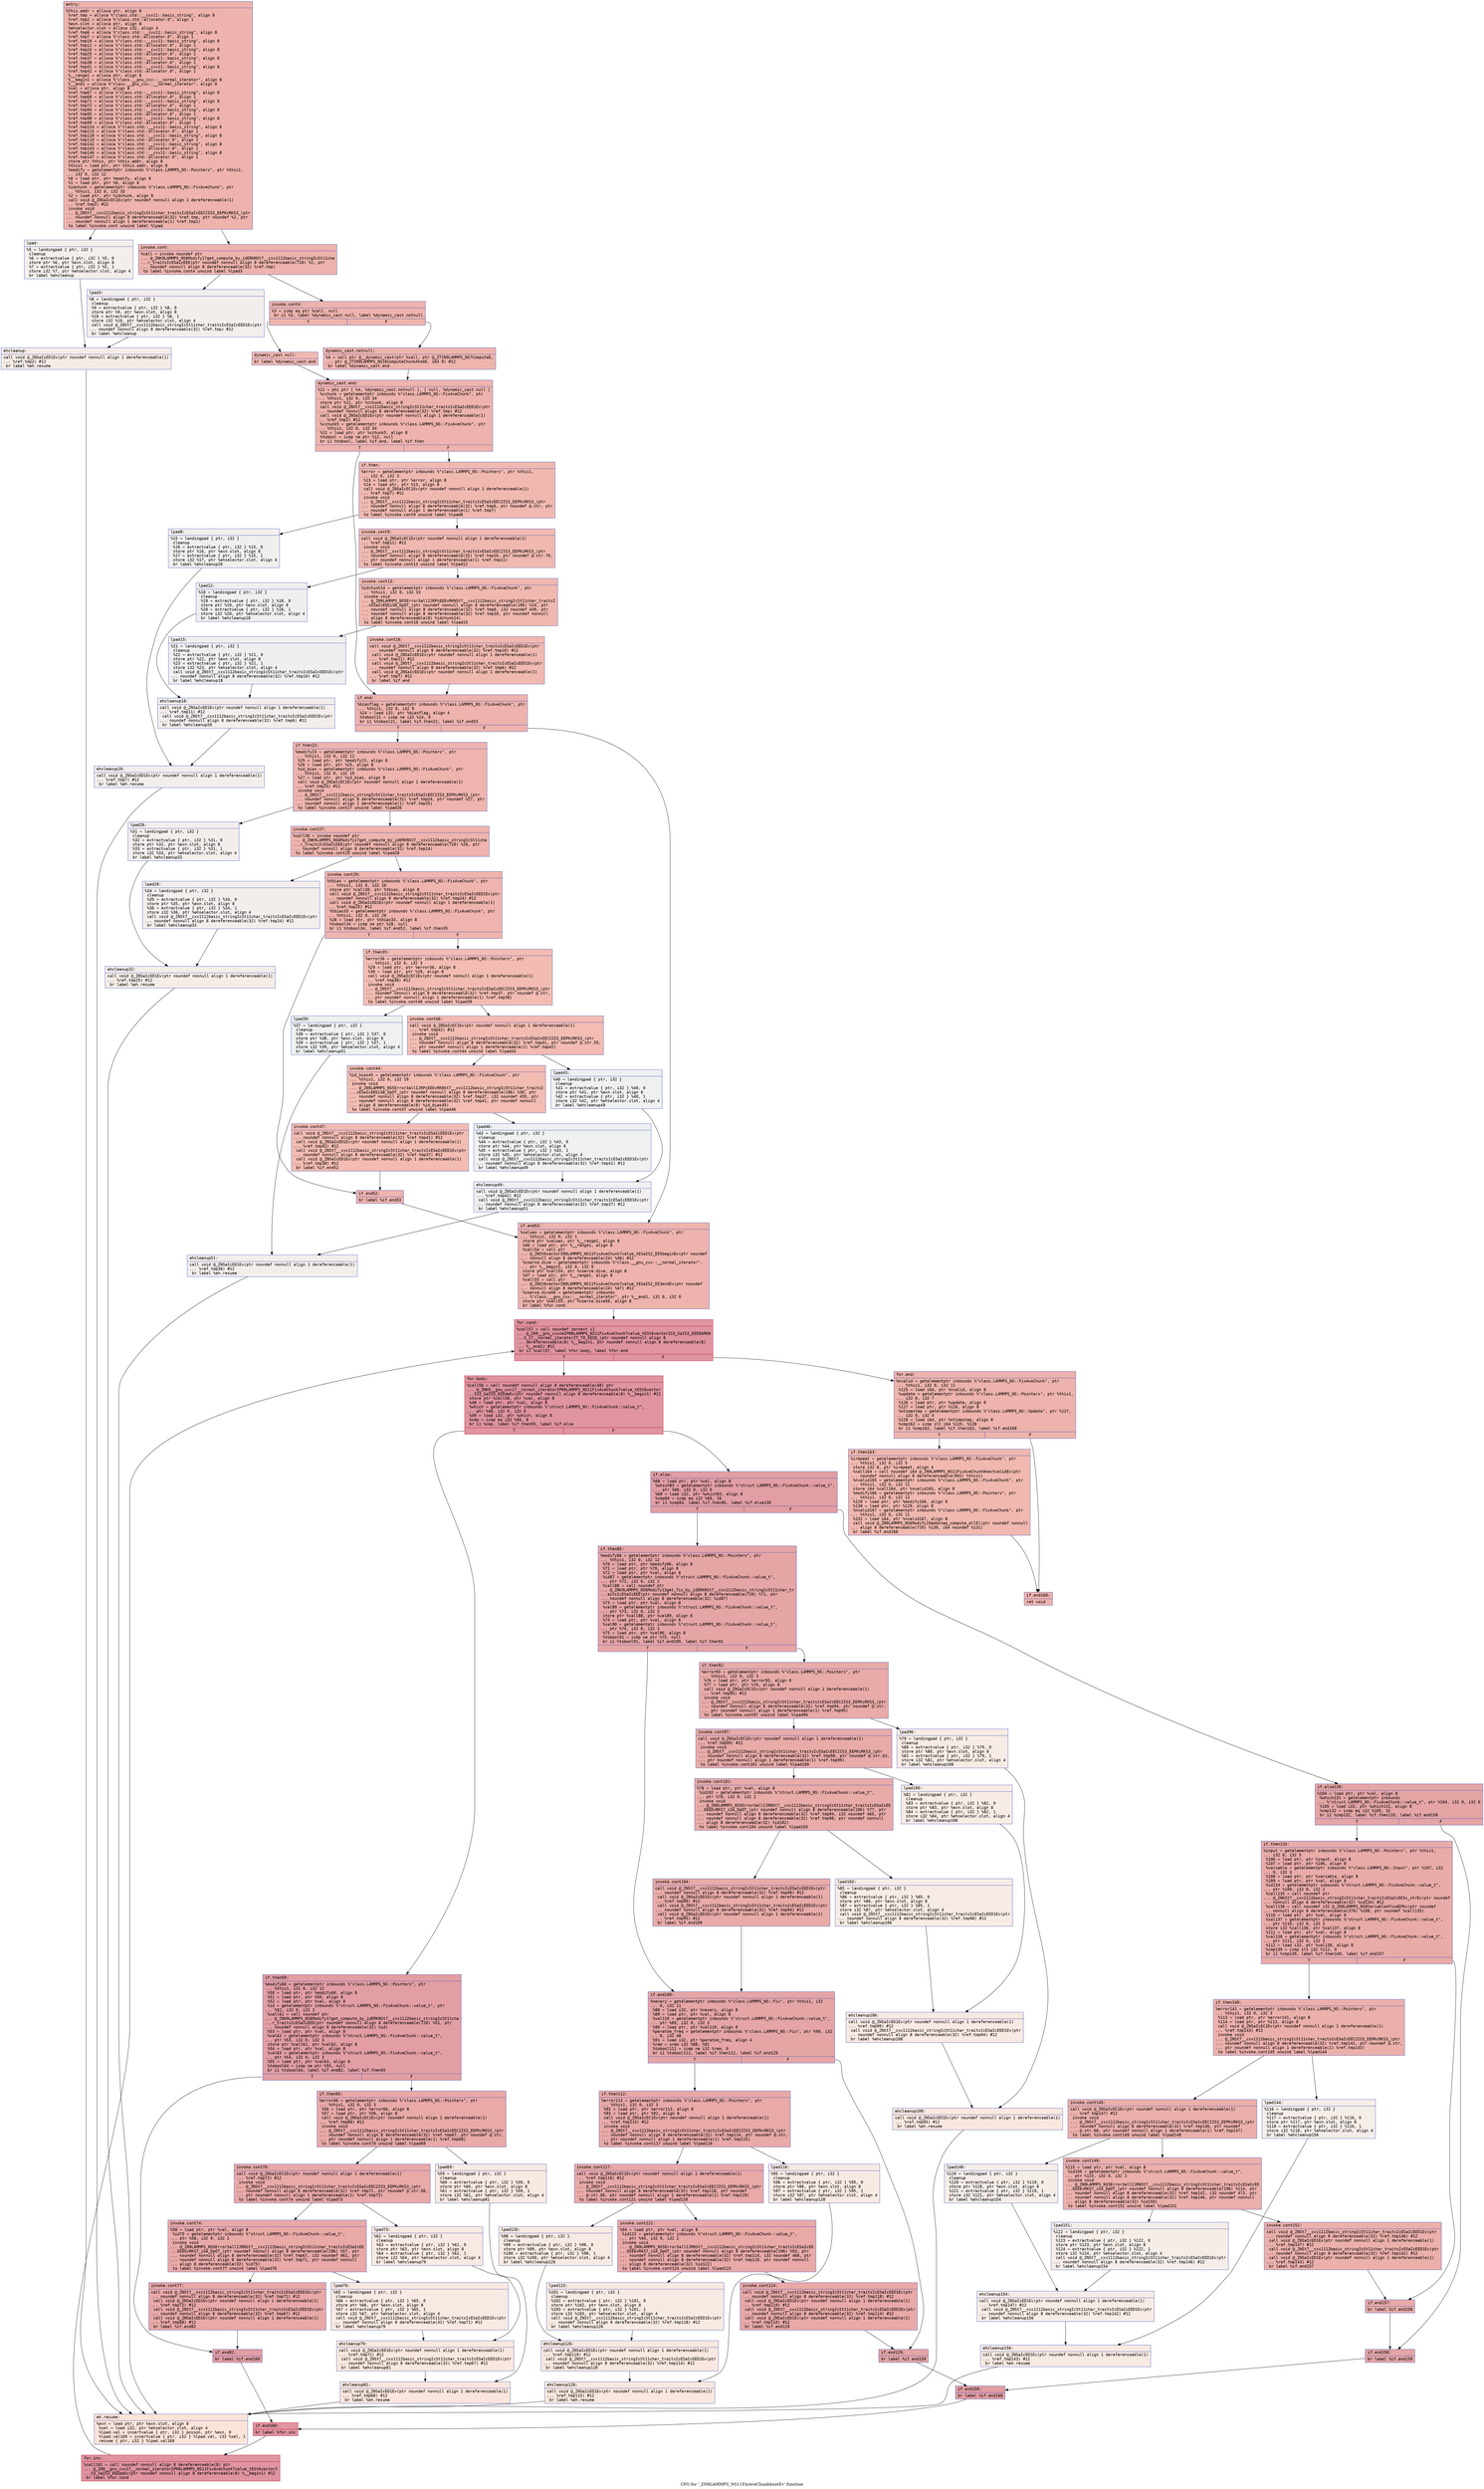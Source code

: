 digraph "CFG for '_ZN9LAMMPS_NS11FixAveChunk4initEv' function" {
	label="CFG for '_ZN9LAMMPS_NS11FixAveChunk4initEv' function";

	Node0x56128935f650 [shape=record,color="#3d50c3ff", style=filled, fillcolor="#d6524470" fontname="Courier",label="{entry:\l|  %this.addr = alloca ptr, align 8\l  %ref.tmp = alloca %\"class.std::__cxx11::basic_string\", align 8\l  %ref.tmp2 = alloca %\"class.std::allocator.0\", align 1\l  %exn.slot = alloca ptr, align 8\l  %ehselector.slot = alloca i32, align 4\l  %ref.tmp6 = alloca %\"class.std::__cxx11::basic_string\", align 8\l  %ref.tmp7 = alloca %\"class.std::allocator.0\", align 1\l  %ref.tmp10 = alloca %\"class.std::__cxx11::basic_string\", align 8\l  %ref.tmp11 = alloca %\"class.std::allocator.0\", align 1\l  %ref.tmp24 = alloca %\"class.std::__cxx11::basic_string\", align 8\l  %ref.tmp25 = alloca %\"class.std::allocator.0\", align 1\l  %ref.tmp37 = alloca %\"class.std::__cxx11::basic_string\", align 8\l  %ref.tmp38 = alloca %\"class.std::allocator.0\", align 1\l  %ref.tmp41 = alloca %\"class.std::__cxx11::basic_string\", align 8\l  %ref.tmp42 = alloca %\"class.std::allocator.0\", align 1\l  %__range1 = alloca ptr, align 8\l  %__begin1 = alloca %\"class.__gnu_cxx::__normal_iterator\", align 8\l  %__end1 = alloca %\"class.__gnu_cxx::__normal_iterator\", align 8\l  %val = alloca ptr, align 8\l  %ref.tmp67 = alloca %\"class.std::__cxx11::basic_string\", align 8\l  %ref.tmp68 = alloca %\"class.std::allocator.0\", align 1\l  %ref.tmp71 = alloca %\"class.std::__cxx11::basic_string\", align 8\l  %ref.tmp72 = alloca %\"class.std::allocator.0\", align 1\l  %ref.tmp94 = alloca %\"class.std::__cxx11::basic_string\", align 8\l  %ref.tmp95 = alloca %\"class.std::allocator.0\", align 1\l  %ref.tmp98 = alloca %\"class.std::__cxx11::basic_string\", align 8\l  %ref.tmp99 = alloca %\"class.std::allocator.0\", align 1\l  %ref.tmp114 = alloca %\"class.std::__cxx11::basic_string\", align 8\l  %ref.tmp115 = alloca %\"class.std::allocator.0\", align 1\l  %ref.tmp118 = alloca %\"class.std::__cxx11::basic_string\", align 8\l  %ref.tmp119 = alloca %\"class.std::allocator.0\", align 1\l  %ref.tmp142 = alloca %\"class.std::__cxx11::basic_string\", align 8\l  %ref.tmp143 = alloca %\"class.std::allocator.0\", align 1\l  %ref.tmp146 = alloca %\"class.std::__cxx11::basic_string\", align 8\l  %ref.tmp147 = alloca %\"class.std::allocator.0\", align 1\l  store ptr %this, ptr %this.addr, align 8\l  %this1 = load ptr, ptr %this.addr, align 8\l  %modify = getelementptr inbounds %\"class.LAMMPS_NS::Pointers\", ptr %this1,\l... i32 0, i32 12\l  %0 = load ptr, ptr %modify, align 8\l  %1 = load ptr, ptr %0, align 8\l  %idchunk = getelementptr inbounds %\"class.LAMMPS_NS::FixAveChunk\", ptr\l... %this1, i32 0, i32 33\l  %2 = load ptr, ptr %idchunk, align 8\l  call void @_ZNSaIcEC1Ev(ptr noundef nonnull align 1 dereferenceable(1)\l... %ref.tmp2) #12\l  invoke void\l... @_ZNSt7__cxx1112basic_stringIcSt11char_traitsIcESaIcEEC2IS3_EEPKcRKS3_(ptr\l... noundef nonnull align 8 dereferenceable(32) %ref.tmp, ptr noundef %2, ptr\l... noundef nonnull align 1 dereferenceable(1) %ref.tmp2)\l          to label %invoke.cont unwind label %lpad\l}"];
	Node0x56128935f650 -> Node0x5612894839d0[tooltip="entry -> invoke.cont\nProbability 100.00%" ];
	Node0x56128935f650 -> Node0x561289483a50[tooltip="entry -> lpad\nProbability 0.00%" ];
	Node0x5612894839d0 [shape=record,color="#3d50c3ff", style=filled, fillcolor="#d6524470" fontname="Courier",label="{invoke.cont:\l|  %call = invoke noundef ptr\l... @_ZNK9LAMMPS_NS6Modify17get_compute_by_idERKNSt7__cxx1112basic_stringIcSt11cha\l...r_traitsIcESaIcEEE(ptr noundef nonnull align 8 dereferenceable(720) %1, ptr\l... noundef nonnull align 8 dereferenceable(32) %ref.tmp)\l          to label %invoke.cont4 unwind label %lpad3\l}"];
	Node0x5612894839d0 -> Node0x561289483980[tooltip="invoke.cont -> invoke.cont4\nProbability 100.00%" ];
	Node0x5612894839d0 -> Node0x561289483cf0[tooltip="invoke.cont -> lpad3\nProbability 0.00%" ];
	Node0x561289483980 [shape=record,color="#3d50c3ff", style=filled, fillcolor="#d6524470" fontname="Courier",label="{invoke.cont4:\l|  %3 = icmp eq ptr %call, null\l  br i1 %3, label %dynamic_cast.null, label %dynamic_cast.notnull\l|{<s0>T|<s1>F}}"];
	Node0x561289483980:s0 -> Node0x561289483fe0[tooltip="invoke.cont4 -> dynamic_cast.null\nProbability 37.50%" ];
	Node0x561289483980:s1 -> Node0x561289484060[tooltip="invoke.cont4 -> dynamic_cast.notnull\nProbability 62.50%" ];
	Node0x561289484060 [shape=record,color="#3d50c3ff", style=filled, fillcolor="#d8564670" fontname="Courier",label="{dynamic_cast.notnull:\l|  %4 = call ptr @__dynamic_cast(ptr %call, ptr @_ZTIN9LAMMPS_NS7ComputeE,\l... ptr @_ZTIN9LAMMPS_NS16ComputeChunkAtomE, i64 0) #12\l  br label %dynamic_cast.end\l}"];
	Node0x561289484060 -> Node0x5612894843a0[tooltip="dynamic_cast.notnull -> dynamic_cast.end\nProbability 100.00%" ];
	Node0x561289483a50 [shape=record,color="#3d50c3ff", style=filled, fillcolor="#e5d8d170" fontname="Courier",label="{lpad:\l|  %5 = landingpad \{ ptr, i32 \}\l          cleanup\l  %6 = extractvalue \{ ptr, i32 \} %5, 0\l  store ptr %6, ptr %exn.slot, align 8\l  %7 = extractvalue \{ ptr, i32 \} %5, 1\l  store i32 %7, ptr %ehselector.slot, align 4\l  br label %ehcleanup\l}"];
	Node0x561289483a50 -> Node0x561289484650[tooltip="lpad -> ehcleanup\nProbability 100.00%" ];
	Node0x561289483cf0 [shape=record,color="#3d50c3ff", style=filled, fillcolor="#e5d8d170" fontname="Courier",label="{lpad3:\l|  %8 = landingpad \{ ptr, i32 \}\l          cleanup\l  %9 = extractvalue \{ ptr, i32 \} %8, 0\l  store ptr %9, ptr %exn.slot, align 8\l  %10 = extractvalue \{ ptr, i32 \} %8, 1\l  store i32 %10, ptr %ehselector.slot, align 4\l  call void @_ZNSt7__cxx1112basic_stringIcSt11char_traitsIcESaIcEED1Ev(ptr\l... noundef nonnull align 8 dereferenceable(32) %ref.tmp) #12\l  br label %ehcleanup\l}"];
	Node0x561289483cf0 -> Node0x561289484650[tooltip="lpad3 -> ehcleanup\nProbability 100.00%" ];
	Node0x561289483fe0 [shape=record,color="#3d50c3ff", style=filled, fillcolor="#de614d70" fontname="Courier",label="{dynamic_cast.null:\l|  br label %dynamic_cast.end\l}"];
	Node0x561289483fe0 -> Node0x5612894843a0[tooltip="dynamic_cast.null -> dynamic_cast.end\nProbability 100.00%" ];
	Node0x5612894843a0 [shape=record,color="#3d50c3ff", style=filled, fillcolor="#d6524470" fontname="Courier",label="{dynamic_cast.end:\l|  %11 = phi ptr [ %4, %dynamic_cast.notnull ], [ null, %dynamic_cast.null ]\l  %cchunk = getelementptr inbounds %\"class.LAMMPS_NS::FixAveChunk\", ptr\l... %this1, i32 0, i32 34\l  store ptr %11, ptr %cchunk, align 8\l  call void @_ZNSt7__cxx1112basic_stringIcSt11char_traitsIcESaIcEED1Ev(ptr\l... noundef nonnull align 8 dereferenceable(32) %ref.tmp) #12\l  call void @_ZNSaIcED1Ev(ptr noundef nonnull align 1 dereferenceable(1)\l... %ref.tmp2) #12\l  %cchunk5 = getelementptr inbounds %\"class.LAMMPS_NS::FixAveChunk\", ptr\l... %this1, i32 0, i32 34\l  %12 = load ptr, ptr %cchunk5, align 8\l  %tobool = icmp ne ptr %12, null\l  br i1 %tobool, label %if.end, label %if.then\l|{<s0>T|<s1>F}}"];
	Node0x5612894843a0:s0 -> Node0x5612894853e0[tooltip="dynamic_cast.end -> if.end\nProbability 62.50%" ];
	Node0x5612894843a0:s1 -> Node0x561289485450[tooltip="dynamic_cast.end -> if.then\nProbability 37.50%" ];
	Node0x561289485450 [shape=record,color="#3d50c3ff", style=filled, fillcolor="#de614d70" fontname="Courier",label="{if.then:\l|  %error = getelementptr inbounds %\"class.LAMMPS_NS::Pointers\", ptr %this1,\l... i32 0, i32 3\l  %13 = load ptr, ptr %error, align 8\l  %14 = load ptr, ptr %13, align 8\l  call void @_ZNSaIcEC1Ev(ptr noundef nonnull align 1 dereferenceable(1)\l... %ref.tmp7) #12\l  invoke void\l... @_ZNSt7__cxx1112basic_stringIcSt11char_traitsIcESaIcEEC2IS3_EEPKcRKS3_(ptr\l... noundef nonnull align 8 dereferenceable(32) %ref.tmp6, ptr noundef @.str, ptr\l... noundef nonnull align 1 dereferenceable(1) %ref.tmp7)\l          to label %invoke.cont9 unwind label %lpad8\l}"];
	Node0x561289485450 -> Node0x5612894858d0[tooltip="if.then -> invoke.cont9\nProbability 100.00%" ];
	Node0x561289485450 -> Node0x561289485920[tooltip="if.then -> lpad8\nProbability 0.00%" ];
	Node0x5612894858d0 [shape=record,color="#3d50c3ff", style=filled, fillcolor="#de614d70" fontname="Courier",label="{invoke.cont9:\l|  call void @_ZNSaIcEC1Ev(ptr noundef nonnull align 1 dereferenceable(1)\l... %ref.tmp11) #12\l  invoke void\l... @_ZNSt7__cxx1112basic_stringIcSt11char_traitsIcESaIcEEC2IS3_EEPKcRKS3_(ptr\l... noundef nonnull align 8 dereferenceable(32) %ref.tmp10, ptr noundef @.str.70,\l... ptr noundef nonnull align 1 dereferenceable(1) %ref.tmp11)\l          to label %invoke.cont13 unwind label %lpad12\l}"];
	Node0x5612894858d0 -> Node0x561289485c70[tooltip="invoke.cont9 -> invoke.cont13\nProbability 100.00%" ];
	Node0x5612894858d0 -> Node0x561289485cc0[tooltip="invoke.cont9 -> lpad12\nProbability 0.00%" ];
	Node0x561289485c70 [shape=record,color="#3d50c3ff", style=filled, fillcolor="#de614d70" fontname="Courier",label="{invoke.cont13:\l|  %idchunk14 = getelementptr inbounds %\"class.LAMMPS_NS::FixAveChunk\", ptr\l... %this1, i32 0, i32 33\l  invoke void\l... @_ZN9LAMMPS_NS5Error3allIJRPcEEEvRKNSt7__cxx1112basic_stringIcSt11char_traitsI\l...cESaIcEEEiSB_DpOT_(ptr noundef nonnull align 8 dereferenceable(196) %14, ptr\l... noundef nonnull align 8 dereferenceable(32) %ref.tmp6, i32 noundef 449, ptr\l... noundef nonnull align 8 dereferenceable(32) %ref.tmp10, ptr noundef nonnull\l... align 8 dereferenceable(8) %idchunk14)\l          to label %invoke.cont16 unwind label %lpad15\l}"];
	Node0x561289485c70 -> Node0x561289485c20[tooltip="invoke.cont13 -> invoke.cont16\nProbability 100.00%" ];
	Node0x561289485c70 -> Node0x5612894860b0[tooltip="invoke.cont13 -> lpad15\nProbability 0.00%" ];
	Node0x561289485c20 [shape=record,color="#3d50c3ff", style=filled, fillcolor="#de614d70" fontname="Courier",label="{invoke.cont16:\l|  call void @_ZNSt7__cxx1112basic_stringIcSt11char_traitsIcESaIcEED1Ev(ptr\l... noundef nonnull align 8 dereferenceable(32) %ref.tmp10) #12\l  call void @_ZNSaIcED1Ev(ptr noundef nonnull align 1 dereferenceable(1)\l... %ref.tmp11) #12\l  call void @_ZNSt7__cxx1112basic_stringIcSt11char_traitsIcESaIcEED1Ev(ptr\l... noundef nonnull align 8 dereferenceable(32) %ref.tmp6) #12\l  call void @_ZNSaIcED1Ev(ptr noundef nonnull align 1 dereferenceable(1)\l... %ref.tmp7) #12\l  br label %if.end\l}"];
	Node0x561289485c20 -> Node0x5612894853e0[tooltip="invoke.cont16 -> if.end\nProbability 100.00%" ];
	Node0x561289484650 [shape=record,color="#3d50c3ff", style=filled, fillcolor="#ead5c970" fontname="Courier",label="{ehcleanup:\l|  call void @_ZNSaIcED1Ev(ptr noundef nonnull align 1 dereferenceable(1)\l... %ref.tmp2) #12\l  br label %eh.resume\l}"];
	Node0x561289484650 -> Node0x561289486900[tooltip="ehcleanup -> eh.resume\nProbability 100.00%" ];
	Node0x561289485920 [shape=record,color="#3d50c3ff", style=filled, fillcolor="#e0dbd870" fontname="Courier",label="{lpad8:\l|  %15 = landingpad \{ ptr, i32 \}\l          cleanup\l  %16 = extractvalue \{ ptr, i32 \} %15, 0\l  store ptr %16, ptr %exn.slot, align 8\l  %17 = extractvalue \{ ptr, i32 \} %15, 1\l  store i32 %17, ptr %ehselector.slot, align 4\l  br label %ehcleanup20\l}"];
	Node0x561289485920 -> Node0x561289486be0[tooltip="lpad8 -> ehcleanup20\nProbability 100.00%" ];
	Node0x561289485cc0 [shape=record,color="#3d50c3ff", style=filled, fillcolor="#e0dbd870" fontname="Courier",label="{lpad12:\l|  %18 = landingpad \{ ptr, i32 \}\l          cleanup\l  %19 = extractvalue \{ ptr, i32 \} %18, 0\l  store ptr %19, ptr %exn.slot, align 8\l  %20 = extractvalue \{ ptr, i32 \} %18, 1\l  store i32 %20, ptr %ehselector.slot, align 4\l  br label %ehcleanup18\l}"];
	Node0x561289485cc0 -> Node0x561289486f50[tooltip="lpad12 -> ehcleanup18\nProbability 100.00%" ];
	Node0x5612894860b0 [shape=record,color="#3d50c3ff", style=filled, fillcolor="#e0dbd870" fontname="Courier",label="{lpad15:\l|  %21 = landingpad \{ ptr, i32 \}\l          cleanup\l  %22 = extractvalue \{ ptr, i32 \} %21, 0\l  store ptr %22, ptr %exn.slot, align 8\l  %23 = extractvalue \{ ptr, i32 \} %21, 1\l  store i32 %23, ptr %ehselector.slot, align 4\l  call void @_ZNSt7__cxx1112basic_stringIcSt11char_traitsIcESaIcEED1Ev(ptr\l... noundef nonnull align 8 dereferenceable(32) %ref.tmp10) #12\l  br label %ehcleanup18\l}"];
	Node0x5612894860b0 -> Node0x561289486f50[tooltip="lpad15 -> ehcleanup18\nProbability 100.00%" ];
	Node0x561289486f50 [shape=record,color="#3d50c3ff", style=filled, fillcolor="#e3d9d370" fontname="Courier",label="{ehcleanup18:\l|  call void @_ZNSaIcED1Ev(ptr noundef nonnull align 1 dereferenceable(1)\l... %ref.tmp11) #12\l  call void @_ZNSt7__cxx1112basic_stringIcSt11char_traitsIcESaIcEED1Ev(ptr\l... noundef nonnull align 8 dereferenceable(32) %ref.tmp6) #12\l  br label %ehcleanup20\l}"];
	Node0x561289486f50 -> Node0x561289486be0[tooltip="ehcleanup18 -> ehcleanup20\nProbability 100.00%" ];
	Node0x561289486be0 [shape=record,color="#3d50c3ff", style=filled, fillcolor="#e5d8d170" fontname="Courier",label="{ehcleanup20:\l|  call void @_ZNSaIcED1Ev(ptr noundef nonnull align 1 dereferenceable(1)\l... %ref.tmp7) #12\l  br label %eh.resume\l}"];
	Node0x561289486be0 -> Node0x561289486900[tooltip="ehcleanup20 -> eh.resume\nProbability 100.00%" ];
	Node0x5612894853e0 [shape=record,color="#3d50c3ff", style=filled, fillcolor="#d6524470" fontname="Courier",label="{if.end:\l|  %biasflag = getelementptr inbounds %\"class.LAMMPS_NS::FixAveChunk\", ptr\l... %this1, i32 0, i32 9\l  %24 = load i32, ptr %biasflag, align 4\l  %tobool21 = icmp ne i32 %24, 0\l  br i1 %tobool21, label %if.then22, label %if.end53\l|{<s0>T|<s1>F}}"];
	Node0x5612894853e0:s0 -> Node0x561289487ad0[tooltip="if.end -> if.then22\nProbability 62.50%" ];
	Node0x5612894853e0:s1 -> Node0x561289487b50[tooltip="if.end -> if.end53\nProbability 37.50%" ];
	Node0x561289487ad0 [shape=record,color="#3d50c3ff", style=filled, fillcolor="#d8564670" fontname="Courier",label="{if.then22:\l|  %modify23 = getelementptr inbounds %\"class.LAMMPS_NS::Pointers\", ptr\l... %this1, i32 0, i32 12\l  %25 = load ptr, ptr %modify23, align 8\l  %26 = load ptr, ptr %25, align 8\l  %id_bias = getelementptr inbounds %\"class.LAMMPS_NS::FixAveChunk\", ptr\l... %this1, i32 0, i32 19\l  %27 = load ptr, ptr %id_bias, align 8\l  call void @_ZNSaIcEC1Ev(ptr noundef nonnull align 1 dereferenceable(1)\l... %ref.tmp25) #12\l  invoke void\l... @_ZNSt7__cxx1112basic_stringIcSt11char_traitsIcESaIcEEC2IS3_EEPKcRKS3_(ptr\l... noundef nonnull align 8 dereferenceable(32) %ref.tmp24, ptr noundef %27, ptr\l... noundef nonnull align 1 dereferenceable(1) %ref.tmp25)\l          to label %invoke.cont27 unwind label %lpad26\l}"];
	Node0x561289487ad0 -> Node0x561289488130[tooltip="if.then22 -> invoke.cont27\nProbability 100.00%" ];
	Node0x561289487ad0 -> Node0x5612894881b0[tooltip="if.then22 -> lpad26\nProbability 0.00%" ];
	Node0x561289488130 [shape=record,color="#3d50c3ff", style=filled, fillcolor="#d8564670" fontname="Courier",label="{invoke.cont27:\l|  %call30 = invoke noundef ptr\l... @_ZNK9LAMMPS_NS6Modify17get_compute_by_idERKNSt7__cxx1112basic_stringIcSt11cha\l...r_traitsIcESaIcEEE(ptr noundef nonnull align 8 dereferenceable(720) %26, ptr\l... noundef nonnull align 8 dereferenceable(32) %ref.tmp24)\l          to label %invoke.cont29 unwind label %lpad28\l}"];
	Node0x561289488130 -> Node0x5612894880e0[tooltip="invoke.cont27 -> invoke.cont29\nProbability 100.00%" ];
	Node0x561289488130 -> Node0x561289488450[tooltip="invoke.cont27 -> lpad28\nProbability 0.00%" ];
	Node0x5612894880e0 [shape=record,color="#3d50c3ff", style=filled, fillcolor="#d8564670" fontname="Courier",label="{invoke.cont29:\l|  %tbias = getelementptr inbounds %\"class.LAMMPS_NS::FixAveChunk\", ptr\l... %this1, i32 0, i32 20\l  store ptr %call30, ptr %tbias, align 8\l  call void @_ZNSt7__cxx1112basic_stringIcSt11char_traitsIcESaIcEED1Ev(ptr\l... noundef nonnull align 8 dereferenceable(32) %ref.tmp24) #12\l  call void @_ZNSaIcED1Ev(ptr noundef nonnull align 1 dereferenceable(1)\l... %ref.tmp25) #12\l  %tbias33 = getelementptr inbounds %\"class.LAMMPS_NS::FixAveChunk\", ptr\l... %this1, i32 0, i32 20\l  %28 = load ptr, ptr %tbias33, align 8\l  %tobool34 = icmp ne ptr %28, null\l  br i1 %tobool34, label %if.end52, label %if.then35\l|{<s0>T|<s1>F}}"];
	Node0x5612894880e0:s0 -> Node0x561289488c80[tooltip="invoke.cont29 -> if.end52\nProbability 62.50%" ];
	Node0x5612894880e0:s1 -> Node0x561289488d00[tooltip="invoke.cont29 -> if.then35\nProbability 37.50%" ];
	Node0x561289488d00 [shape=record,color="#3d50c3ff", style=filled, fillcolor="#e1675170" fontname="Courier",label="{if.then35:\l|  %error36 = getelementptr inbounds %\"class.LAMMPS_NS::Pointers\", ptr\l... %this1, i32 0, i32 3\l  %29 = load ptr, ptr %error36, align 8\l  %30 = load ptr, ptr %29, align 8\l  call void @_ZNSaIcEC1Ev(ptr noundef nonnull align 1 dereferenceable(1)\l... %ref.tmp38) #12\l  invoke void\l... @_ZNSt7__cxx1112basic_stringIcSt11char_traitsIcESaIcEEC2IS3_EEPKcRKS3_(ptr\l... noundef nonnull align 8 dereferenceable(32) %ref.tmp37, ptr noundef @.str,\l... ptr noundef nonnull align 1 dereferenceable(1) %ref.tmp38)\l          to label %invoke.cont40 unwind label %lpad39\l}"];
	Node0x561289488d00 -> Node0x5612894891f0[tooltip="if.then35 -> invoke.cont40\nProbability 100.00%" ];
	Node0x561289488d00 -> Node0x561289489270[tooltip="if.then35 -> lpad39\nProbability 0.00%" ];
	Node0x5612894891f0 [shape=record,color="#3d50c3ff", style=filled, fillcolor="#e1675170" fontname="Courier",label="{invoke.cont40:\l|  call void @_ZNSaIcEC1Ev(ptr noundef nonnull align 1 dereferenceable(1)\l... %ref.tmp42) #12\l  invoke void\l... @_ZNSt7__cxx1112basic_stringIcSt11char_traitsIcESaIcEEC2IS3_EEPKcRKS3_(ptr\l... noundef nonnull align 8 dereferenceable(32) %ref.tmp41, ptr noundef @.str.55,\l... ptr noundef nonnull align 1 dereferenceable(1) %ref.tmp42)\l          to label %invoke.cont44 unwind label %lpad43\l}"];
	Node0x5612894891f0 -> Node0x5612894895f0[tooltip="invoke.cont40 -> invoke.cont44\nProbability 100.00%" ];
	Node0x5612894891f0 -> Node0x561289489640[tooltip="invoke.cont40 -> lpad43\nProbability 0.00%" ];
	Node0x5612894895f0 [shape=record,color="#3d50c3ff", style=filled, fillcolor="#e1675170" fontname="Courier",label="{invoke.cont44:\l|  %id_bias45 = getelementptr inbounds %\"class.LAMMPS_NS::FixAveChunk\", ptr\l... %this1, i32 0, i32 19\l  invoke void\l... @_ZN9LAMMPS_NS5Error3allIJRPcEEEvRKNSt7__cxx1112basic_stringIcSt11char_traitsI\l...cESaIcEEEiSB_DpOT_(ptr noundef nonnull align 8 dereferenceable(196) %30, ptr\l... noundef nonnull align 8 dereferenceable(32) %ref.tmp37, i32 noundef 455, ptr\l... noundef nonnull align 8 dereferenceable(32) %ref.tmp41, ptr noundef nonnull\l... align 8 dereferenceable(8) %id_bias45)\l          to label %invoke.cont47 unwind label %lpad46\l}"];
	Node0x5612894895f0 -> Node0x5612894895a0[tooltip="invoke.cont44 -> invoke.cont47\nProbability 100.00%" ];
	Node0x5612894895f0 -> Node0x5612894899f0[tooltip="invoke.cont44 -> lpad46\nProbability 0.00%" ];
	Node0x5612894895a0 [shape=record,color="#3d50c3ff", style=filled, fillcolor="#e1675170" fontname="Courier",label="{invoke.cont47:\l|  call void @_ZNSt7__cxx1112basic_stringIcSt11char_traitsIcESaIcEED1Ev(ptr\l... noundef nonnull align 8 dereferenceable(32) %ref.tmp41) #12\l  call void @_ZNSaIcED1Ev(ptr noundef nonnull align 1 dereferenceable(1)\l... %ref.tmp42) #12\l  call void @_ZNSt7__cxx1112basic_stringIcSt11char_traitsIcESaIcEED1Ev(ptr\l... noundef nonnull align 8 dereferenceable(32) %ref.tmp37) #12\l  call void @_ZNSaIcED1Ev(ptr noundef nonnull align 1 dereferenceable(1)\l... %ref.tmp38) #12\l  br label %if.end52\l}"];
	Node0x5612894895a0 -> Node0x561289488c80[tooltip="invoke.cont47 -> if.end52\nProbability 100.00%" ];
	Node0x5612894881b0 [shape=record,color="#3d50c3ff", style=filled, fillcolor="#e3d9d370" fontname="Courier",label="{lpad26:\l|  %31 = landingpad \{ ptr, i32 \}\l          cleanup\l  %32 = extractvalue \{ ptr, i32 \} %31, 0\l  store ptr %32, ptr %exn.slot, align 8\l  %33 = extractvalue \{ ptr, i32 \} %31, 1\l  store i32 %33, ptr %ehselector.slot, align 4\l  br label %ehcleanup32\l}"];
	Node0x5612894881b0 -> Node0x56128948a320[tooltip="lpad26 -> ehcleanup32\nProbability 100.00%" ];
	Node0x561289488450 [shape=record,color="#3d50c3ff", style=filled, fillcolor="#e3d9d370" fontname="Courier",label="{lpad28:\l|  %34 = landingpad \{ ptr, i32 \}\l          cleanup\l  %35 = extractvalue \{ ptr, i32 \} %34, 0\l  store ptr %35, ptr %exn.slot, align 8\l  %36 = extractvalue \{ ptr, i32 \} %34, 1\l  store i32 %36, ptr %ehselector.slot, align 4\l  call void @_ZNSt7__cxx1112basic_stringIcSt11char_traitsIcESaIcEED1Ev(ptr\l... noundef nonnull align 8 dereferenceable(32) %ref.tmp24) #12\l  br label %ehcleanup32\l}"];
	Node0x561289488450 -> Node0x56128948a320[tooltip="lpad28 -> ehcleanup32\nProbability 100.00%" ];
	Node0x56128948a320 [shape=record,color="#3d50c3ff", style=filled, fillcolor="#e8d6cc70" fontname="Courier",label="{ehcleanup32:\l|  call void @_ZNSaIcED1Ev(ptr noundef nonnull align 1 dereferenceable(1)\l... %ref.tmp25) #12\l  br label %eh.resume\l}"];
	Node0x56128948a320 -> Node0x561289486900[tooltip="ehcleanup32 -> eh.resume\nProbability 100.00%" ];
	Node0x561289489270 [shape=record,color="#3d50c3ff", style=filled, fillcolor="#dbdcde70" fontname="Courier",label="{lpad39:\l|  %37 = landingpad \{ ptr, i32 \}\l          cleanup\l  %38 = extractvalue \{ ptr, i32 \} %37, 0\l  store ptr %38, ptr %exn.slot, align 8\l  %39 = extractvalue \{ ptr, i32 \} %37, 1\l  store i32 %39, ptr %ehselector.slot, align 4\l  br label %ehcleanup51\l}"];
	Node0x561289489270 -> Node0x56128948aba0[tooltip="lpad39 -> ehcleanup51\nProbability 100.00%" ];
	Node0x561289489640 [shape=record,color="#3d50c3ff", style=filled, fillcolor="#dbdcde70" fontname="Courier",label="{lpad43:\l|  %40 = landingpad \{ ptr, i32 \}\l          cleanup\l  %41 = extractvalue \{ ptr, i32 \} %40, 0\l  store ptr %41, ptr %exn.slot, align 8\l  %42 = extractvalue \{ ptr, i32 \} %40, 1\l  store i32 %42, ptr %ehselector.slot, align 4\l  br label %ehcleanup49\l}"];
	Node0x561289489640 -> Node0x56128948af10[tooltip="lpad43 -> ehcleanup49\nProbability 100.00%" ];
	Node0x5612894899f0 [shape=record,color="#3d50c3ff", style=filled, fillcolor="#dbdcde70" fontname="Courier",label="{lpad46:\l|  %43 = landingpad \{ ptr, i32 \}\l          cleanup\l  %44 = extractvalue \{ ptr, i32 \} %43, 0\l  store ptr %44, ptr %exn.slot, align 8\l  %45 = extractvalue \{ ptr, i32 \} %43, 1\l  store i32 %45, ptr %ehselector.slot, align 4\l  call void @_ZNSt7__cxx1112basic_stringIcSt11char_traitsIcESaIcEED1Ev(ptr\l... noundef nonnull align 8 dereferenceable(32) %ref.tmp41) #12\l  br label %ehcleanup49\l}"];
	Node0x5612894899f0 -> Node0x56128948af10[tooltip="lpad46 -> ehcleanup49\nProbability 100.00%" ];
	Node0x56128948af10 [shape=record,color="#3d50c3ff", style=filled, fillcolor="#e0dbd870" fontname="Courier",label="{ehcleanup49:\l|  call void @_ZNSaIcED1Ev(ptr noundef nonnull align 1 dereferenceable(1)\l... %ref.tmp42) #12\l  call void @_ZNSt7__cxx1112basic_stringIcSt11char_traitsIcESaIcEED1Ev(ptr\l... noundef nonnull align 8 dereferenceable(32) %ref.tmp37) #12\l  br label %ehcleanup51\l}"];
	Node0x56128948af10 -> Node0x56128948aba0[tooltip="ehcleanup49 -> ehcleanup51\nProbability 100.00%" ];
	Node0x56128948aba0 [shape=record,color="#3d50c3ff", style=filled, fillcolor="#e3d9d370" fontname="Courier",label="{ehcleanup51:\l|  call void @_ZNSaIcED1Ev(ptr noundef nonnull align 1 dereferenceable(1)\l... %ref.tmp38) #12\l  br label %eh.resume\l}"];
	Node0x56128948aba0 -> Node0x561289486900[tooltip="ehcleanup51 -> eh.resume\nProbability 100.00%" ];
	Node0x561289488c80 [shape=record,color="#3d50c3ff", style=filled, fillcolor="#d8564670" fontname="Courier",label="{if.end52:\l|  br label %if.end53\l}"];
	Node0x561289488c80 -> Node0x561289487b50[tooltip="if.end52 -> if.end53\nProbability 100.00%" ];
	Node0x561289487b50 [shape=record,color="#3d50c3ff", style=filled, fillcolor="#d6524470" fontname="Courier",label="{if.end53:\l|  %values = getelementptr inbounds %\"class.LAMMPS_NS::FixAveChunk\", ptr\l... %this1, i32 0, i32 1\l  store ptr %values, ptr %__range1, align 8\l  %46 = load ptr, ptr %__range1, align 8\l  %call54 = call ptr\l... @_ZNSt6vectorIN9LAMMPS_NS11FixAveChunk7value_tESaIS2_EE5beginEv(ptr noundef\l... nonnull align 8 dereferenceable(24) %46) #12\l  %coerce.dive = getelementptr inbounds %\"class.__gnu_cxx::__normal_iterator\",\l... ptr %__begin1, i32 0, i32 0\l  store ptr %call54, ptr %coerce.dive, align 8\l  %47 = load ptr, ptr %__range1, align 8\l  %call55 = call ptr\l... @_ZNSt6vectorIN9LAMMPS_NS11FixAveChunk7value_tESaIS2_EE3endEv(ptr noundef\l... nonnull align 8 dereferenceable(24) %47) #12\l  %coerce.dive56 = getelementptr inbounds\l... %\"class.__gnu_cxx::__normal_iterator\", ptr %__end1, i32 0, i32 0\l  store ptr %call55, ptr %coerce.dive56, align 8\l  br label %for.cond\l}"];
	Node0x561289487b50 -> Node0x56128948bae0[tooltip="if.end53 -> for.cond\nProbability 100.00%" ];
	Node0x56128948bae0 [shape=record,color="#b70d28ff", style=filled, fillcolor="#b70d2870" fontname="Courier",label="{for.cond:\l|  %call57 = call noundef zeroext i1\l... @_ZN9__gnu_cxxneIPN9LAMMPS_NS11FixAveChunk7value_tESt6vectorIS3_SaIS3_EEEEbRKN\l...S_17__normal_iteratorIT_T0_EESD_(ptr noundef nonnull align 8\l... dereferenceable(8) %__begin1, ptr noundef nonnull align 8 dereferenceable(8)\l... %__end1) #12\l  br i1 %call57, label %for.body, label %for.end\l|{<s0>T|<s1>F}}"];
	Node0x56128948bae0:s0 -> Node0x561289484a50[tooltip="for.cond -> for.body\nProbability 96.88%" ];
	Node0x56128948bae0:s1 -> Node0x561289484ad0[tooltip="for.cond -> for.end\nProbability 3.12%" ];
	Node0x561289484a50 [shape=record,color="#b70d28ff", style=filled, fillcolor="#b70d2870" fontname="Courier",label="{for.body:\l|  %call58 = call noundef nonnull align 8 dereferenceable(48) ptr\l... @_ZNK9__gnu_cxx17__normal_iteratorIPN9LAMMPS_NS11FixAveChunk7value_tESt6vector\l...IS3_SaIS3_EEEdeEv(ptr noundef nonnull align 8 dereferenceable(8) %__begin1) #12\l  store ptr %call58, ptr %val, align 8\l  %48 = load ptr, ptr %val, align 8\l  %which = getelementptr inbounds %\"struct.LAMMPS_NS::FixAveChunk::value_t\",\l... ptr %48, i32 0, i32 0\l  %49 = load i32, ptr %which, align 8\l  %cmp = icmp eq i32 %49, 8\l  br i1 %cmp, label %if.then59, label %if.else\l|{<s0>T|<s1>F}}"];
	Node0x561289484a50:s0 -> Node0x56128948d7e0[tooltip="for.body -> if.then59\nProbability 50.00%" ];
	Node0x561289484a50:s1 -> Node0x56128948d860[tooltip="for.body -> if.else\nProbability 50.00%" ];
	Node0x56128948d7e0 [shape=record,color="#3d50c3ff", style=filled, fillcolor="#be242e70" fontname="Courier",label="{if.then59:\l|  %modify60 = getelementptr inbounds %\"class.LAMMPS_NS::Pointers\", ptr\l... %this1, i32 0, i32 12\l  %50 = load ptr, ptr %modify60, align 8\l  %51 = load ptr, ptr %50, align 8\l  %52 = load ptr, ptr %val, align 8\l  %id = getelementptr inbounds %\"struct.LAMMPS_NS::FixAveChunk::value_t\", ptr\l... %52, i32 0, i32 2\l  %call61 = call noundef ptr\l... @_ZNK9LAMMPS_NS6Modify17get_compute_by_idERKNSt7__cxx1112basic_stringIcSt11cha\l...r_traitsIcESaIcEEE(ptr noundef nonnull align 8 dereferenceable(720) %51, ptr\l... noundef nonnull align 8 dereferenceable(32) %id)\l  %53 = load ptr, ptr %val, align 8\l  %val62 = getelementptr inbounds %\"struct.LAMMPS_NS::FixAveChunk::value_t\",\l... ptr %53, i32 0, i32 3\l  store ptr %call61, ptr %val62, align 8\l  %54 = load ptr, ptr %val, align 8\l  %val63 = getelementptr inbounds %\"struct.LAMMPS_NS::FixAveChunk::value_t\",\l... ptr %54, i32 0, i32 3\l  %55 = load ptr, ptr %val63, align 8\l  %tobool64 = icmp ne ptr %55, null\l  br i1 %tobool64, label %if.end82, label %if.then65\l|{<s0>T|<s1>F}}"];
	Node0x56128948d7e0:s0 -> Node0x56128948e2a0[tooltip="if.then59 -> if.end82\nProbability 62.50%" ];
	Node0x56128948d7e0:s1 -> Node0x56128948e320[tooltip="if.then59 -> if.then65\nProbability 37.50%" ];
	Node0x56128948e320 [shape=record,color="#3d50c3ff", style=filled, fillcolor="#ca3b3770" fontname="Courier",label="{if.then65:\l|  %error66 = getelementptr inbounds %\"class.LAMMPS_NS::Pointers\", ptr\l... %this1, i32 0, i32 3\l  %56 = load ptr, ptr %error66, align 8\l  %57 = load ptr, ptr %56, align 8\l  call void @_ZNSaIcEC1Ev(ptr noundef nonnull align 1 dereferenceable(1)\l... %ref.tmp68) #12\l  invoke void\l... @_ZNSt7__cxx1112basic_stringIcSt11char_traitsIcESaIcEEC2IS3_EEPKcRKS3_(ptr\l... noundef nonnull align 8 dereferenceable(32) %ref.tmp67, ptr noundef @.str,\l... ptr noundef nonnull align 1 dereferenceable(1) %ref.tmp68)\l          to label %invoke.cont70 unwind label %lpad69\l}"];
	Node0x56128948e320 -> Node0x56128948e7b0[tooltip="if.then65 -> invoke.cont70\nProbability 100.00%" ];
	Node0x56128948e320 -> Node0x56128948e830[tooltip="if.then65 -> lpad69\nProbability 0.00%" ];
	Node0x56128948e7b0 [shape=record,color="#3d50c3ff", style=filled, fillcolor="#ca3b3770" fontname="Courier",label="{invoke.cont70:\l|  call void @_ZNSaIcEC1Ev(ptr noundef nonnull align 1 dereferenceable(1)\l... %ref.tmp72) #12\l  invoke void\l... @_ZNSt7__cxx1112basic_stringIcSt11char_traitsIcESaIcEEC2IS3_EEPKcRKS3_(ptr\l... noundef nonnull align 8 dereferenceable(32) %ref.tmp71, ptr noundef @.str.58,\l... ptr noundef nonnull align 1 dereferenceable(1) %ref.tmp72)\l          to label %invoke.cont74 unwind label %lpad73\l}"];
	Node0x56128948e7b0 -> Node0x56128948ebb0[tooltip="invoke.cont70 -> invoke.cont74\nProbability 100.00%" ];
	Node0x56128948e7b0 -> Node0x56128948ec00[tooltip="invoke.cont70 -> lpad73\nProbability 0.00%" ];
	Node0x56128948ebb0 [shape=record,color="#3d50c3ff", style=filled, fillcolor="#ca3b3770" fontname="Courier",label="{invoke.cont74:\l|  %58 = load ptr, ptr %val, align 8\l  %id75 = getelementptr inbounds %\"struct.LAMMPS_NS::FixAveChunk::value_t\",\l... ptr %58, i32 0, i32 2\l  invoke void\l... @_ZN9LAMMPS_NS5Error3allIJRNSt7__cxx1112basic_stringIcSt11char_traitsIcESaIcEE\l...EEEEvRKS7_iSA_DpOT_(ptr noundef nonnull align 8 dereferenceable(196) %57, ptr\l... noundef nonnull align 8 dereferenceable(32) %ref.tmp67, i32 noundef 461, ptr\l... noundef nonnull align 8 dereferenceable(32) %ref.tmp71, ptr noundef nonnull\l... align 8 dereferenceable(32) %id75)\l          to label %invoke.cont77 unwind label %lpad76\l}"];
	Node0x56128948ebb0 -> Node0x56128948eb60[tooltip="invoke.cont74 -> invoke.cont77\nProbability 100.00%" ];
	Node0x56128948ebb0 -> Node0x56128948f000[tooltip="invoke.cont74 -> lpad76\nProbability 0.00%" ];
	Node0x56128948eb60 [shape=record,color="#3d50c3ff", style=filled, fillcolor="#ca3b3770" fontname="Courier",label="{invoke.cont77:\l|  call void @_ZNSt7__cxx1112basic_stringIcSt11char_traitsIcESaIcEED1Ev(ptr\l... noundef nonnull align 8 dereferenceable(32) %ref.tmp71) #12\l  call void @_ZNSaIcED1Ev(ptr noundef nonnull align 1 dereferenceable(1)\l... %ref.tmp72) #12\l  call void @_ZNSt7__cxx1112basic_stringIcSt11char_traitsIcESaIcEED1Ev(ptr\l... noundef nonnull align 8 dereferenceable(32) %ref.tmp67) #12\l  call void @_ZNSaIcED1Ev(ptr noundef nonnull align 1 dereferenceable(1)\l... %ref.tmp68) #12\l  br label %if.end82\l}"];
	Node0x56128948eb60 -> Node0x56128948e2a0[tooltip="invoke.cont77 -> if.end82\nProbability 100.00%" ];
	Node0x56128948e830 [shape=record,color="#3d50c3ff", style=filled, fillcolor="#efcebd70" fontname="Courier",label="{lpad69:\l|  %59 = landingpad \{ ptr, i32 \}\l          cleanup\l  %60 = extractvalue \{ ptr, i32 \} %59, 0\l  store ptr %60, ptr %exn.slot, align 8\l  %61 = extractvalue \{ ptr, i32 \} %59, 1\l  store i32 %61, ptr %ehselector.slot, align 4\l  br label %ehcleanup81\l}"];
	Node0x56128948e830 -> Node0x56128948f950[tooltip="lpad69 -> ehcleanup81\nProbability 100.00%" ];
	Node0x56128948ec00 [shape=record,color="#3d50c3ff", style=filled, fillcolor="#efcebd70" fontname="Courier",label="{lpad73:\l|  %62 = landingpad \{ ptr, i32 \}\l          cleanup\l  %63 = extractvalue \{ ptr, i32 \} %62, 0\l  store ptr %63, ptr %exn.slot, align 8\l  %64 = extractvalue \{ ptr, i32 \} %62, 1\l  store i32 %64, ptr %ehselector.slot, align 4\l  br label %ehcleanup79\l}"];
	Node0x56128948ec00 -> Node0x56128948fc50[tooltip="lpad73 -> ehcleanup79\nProbability 100.00%" ];
	Node0x56128948f000 [shape=record,color="#3d50c3ff", style=filled, fillcolor="#efcebd70" fontname="Courier",label="{lpad76:\l|  %65 = landingpad \{ ptr, i32 \}\l          cleanup\l  %66 = extractvalue \{ ptr, i32 \} %65, 0\l  store ptr %66, ptr %exn.slot, align 8\l  %67 = extractvalue \{ ptr, i32 \} %65, 1\l  store i32 %67, ptr %ehselector.slot, align 4\l  call void @_ZNSt7__cxx1112basic_stringIcSt11char_traitsIcESaIcEED1Ev(ptr\l... noundef nonnull align 8 dereferenceable(32) %ref.tmp71) #12\l  br label %ehcleanup79\l}"];
	Node0x56128948f000 -> Node0x56128948fc50[tooltip="lpad76 -> ehcleanup79\nProbability 100.00%" ];
	Node0x56128948fc50 [shape=record,color="#3d50c3ff", style=filled, fillcolor="#f2cab570" fontname="Courier",label="{ehcleanup79:\l|  call void @_ZNSaIcED1Ev(ptr noundef nonnull align 1 dereferenceable(1)\l... %ref.tmp72) #12\l  call void @_ZNSt7__cxx1112basic_stringIcSt11char_traitsIcESaIcEED1Ev(ptr\l... noundef nonnull align 8 dereferenceable(32) %ref.tmp67) #12\l  br label %ehcleanup81\l}"];
	Node0x56128948fc50 -> Node0x56128948f950[tooltip="ehcleanup79 -> ehcleanup81\nProbability 100.00%" ];
	Node0x56128948f950 [shape=record,color="#3d50c3ff", style=filled, fillcolor="#f3c7b170" fontname="Courier",label="{ehcleanup81:\l|  call void @_ZNSaIcED1Ev(ptr noundef nonnull align 1 dereferenceable(1)\l... %ref.tmp68) #12\l  br label %eh.resume\l}"];
	Node0x56128948f950 -> Node0x561289486900[tooltip="ehcleanup81 -> eh.resume\nProbability 100.00%" ];
	Node0x56128948e2a0 [shape=record,color="#3d50c3ff", style=filled, fillcolor="#be242e70" fontname="Courier",label="{if.end82:\l|  br label %if.end160\l}"];
	Node0x56128948e2a0 -> Node0x5612894905d0[tooltip="if.end82 -> if.end160\nProbability 100.00%" ];
	Node0x56128948d860 [shape=record,color="#3d50c3ff", style=filled, fillcolor="#be242e70" fontname="Courier",label="{if.else:\l|  %68 = load ptr, ptr %val, align 8\l  %which83 = getelementptr inbounds %\"struct.LAMMPS_NS::FixAveChunk::value_t\",\l... ptr %68, i32 0, i32 0\l  %69 = load i32, ptr %which83, align 8\l  %cmp84 = icmp eq i32 %69, 16\l  br i1 %cmp84, label %if.then85, label %if.else130\l|{<s0>T|<s1>F}}"];
	Node0x56128948d860:s0 -> Node0x561289490900[tooltip="if.else -> if.then85\nProbability 50.00%" ];
	Node0x56128948d860:s1 -> Node0x561289490980[tooltip="if.else -> if.else130\nProbability 50.00%" ];
	Node0x561289490900 [shape=record,color="#3d50c3ff", style=filled, fillcolor="#c5333470" fontname="Courier",label="{if.then85:\l|  %modify86 = getelementptr inbounds %\"class.LAMMPS_NS::Pointers\", ptr\l... %this1, i32 0, i32 12\l  %70 = load ptr, ptr %modify86, align 8\l  %71 = load ptr, ptr %70, align 8\l  %72 = load ptr, ptr %val, align 8\l  %id87 = getelementptr inbounds %\"struct.LAMMPS_NS::FixAveChunk::value_t\",\l... ptr %72, i32 0, i32 2\l  %call88 = call noundef ptr\l... @_ZNK9LAMMPS_NS6Modify13get_fix_by_idERKNSt7__cxx1112basic_stringIcSt11char_tr\l...aitsIcESaIcEEE(ptr noundef nonnull align 8 dereferenceable(720) %71, ptr\l... noundef nonnull align 8 dereferenceable(32) %id87)\l  %73 = load ptr, ptr %val, align 8\l  %val89 = getelementptr inbounds %\"struct.LAMMPS_NS::FixAveChunk::value_t\",\l... ptr %73, i32 0, i32 3\l  store ptr %call88, ptr %val89, align 8\l  %74 = load ptr, ptr %val, align 8\l  %val90 = getelementptr inbounds %\"struct.LAMMPS_NS::FixAveChunk::value_t\",\l... ptr %74, i32 0, i32 3\l  %75 = load ptr, ptr %val90, align 8\l  %tobool91 = icmp ne ptr %75, null\l  br i1 %tobool91, label %if.end109, label %if.then92\l|{<s0>T|<s1>F}}"];
	Node0x561289490900:s0 -> Node0x5612894914b0[tooltip="if.then85 -> if.end109\nProbability 62.50%" ];
	Node0x561289490900:s1 -> Node0x561289491530[tooltip="if.then85 -> if.then92\nProbability 37.50%" ];
	Node0x561289491530 [shape=record,color="#3d50c3ff", style=filled, fillcolor="#cc403a70" fontname="Courier",label="{if.then92:\l|  %error93 = getelementptr inbounds %\"class.LAMMPS_NS::Pointers\", ptr\l... %this1, i32 0, i32 3\l  %76 = load ptr, ptr %error93, align 8\l  %77 = load ptr, ptr %76, align 8\l  call void @_ZNSaIcEC1Ev(ptr noundef nonnull align 1 dereferenceable(1)\l... %ref.tmp95) #12\l  invoke void\l... @_ZNSt7__cxx1112basic_stringIcSt11char_traitsIcESaIcEEC2IS3_EEPKcRKS3_(ptr\l... noundef nonnull align 8 dereferenceable(32) %ref.tmp94, ptr noundef @.str,\l... ptr noundef nonnull align 1 dereferenceable(1) %ref.tmp95)\l          to label %invoke.cont97 unwind label %lpad96\l}"];
	Node0x561289491530 -> Node0x5612894919c0[tooltip="if.then92 -> invoke.cont97\nProbability 100.00%" ];
	Node0x561289491530 -> Node0x561289491a40[tooltip="if.then92 -> lpad96\nProbability 0.00%" ];
	Node0x5612894919c0 [shape=record,color="#3d50c3ff", style=filled, fillcolor="#cc403a70" fontname="Courier",label="{invoke.cont97:\l|  call void @_ZNSaIcEC1Ev(ptr noundef nonnull align 1 dereferenceable(1)\l... %ref.tmp99) #12\l  invoke void\l... @_ZNSt7__cxx1112basic_stringIcSt11char_traitsIcESaIcEEC2IS3_EEPKcRKS3_(ptr\l... noundef nonnull align 8 dereferenceable(32) %ref.tmp98, ptr noundef @.str.63,\l... ptr noundef nonnull align 1 dereferenceable(1) %ref.tmp99)\l          to label %invoke.cont101 unwind label %lpad100\l}"];
	Node0x5612894919c0 -> Node0x561289491dc0[tooltip="invoke.cont97 -> invoke.cont101\nProbability 100.00%" ];
	Node0x5612894919c0 -> Node0x561289491e10[tooltip="invoke.cont97 -> lpad100\nProbability 0.00%" ];
	Node0x561289491dc0 [shape=record,color="#3d50c3ff", style=filled, fillcolor="#cc403a70" fontname="Courier",label="{invoke.cont101:\l|  %78 = load ptr, ptr %val, align 8\l  %id102 = getelementptr inbounds %\"struct.LAMMPS_NS::FixAveChunk::value_t\",\l... ptr %78, i32 0, i32 2\l  invoke void\l... @_ZN9LAMMPS_NS5Error3allIJRNSt7__cxx1112basic_stringIcSt11char_traitsIcESaIcEE\l...EEEEvRKS7_iSA_DpOT_(ptr noundef nonnull align 8 dereferenceable(196) %77, ptr\l... noundef nonnull align 8 dereferenceable(32) %ref.tmp94, i32 noundef 465, ptr\l... noundef nonnull align 8 dereferenceable(32) %ref.tmp98, ptr noundef nonnull\l... align 8 dereferenceable(32) %id102)\l          to label %invoke.cont104 unwind label %lpad103\l}"];
	Node0x561289491dc0 -> Node0x561289491d70[tooltip="invoke.cont101 -> invoke.cont104\nProbability 100.00%" ];
	Node0x561289491dc0 -> Node0x561289492210[tooltip="invoke.cont101 -> lpad103\nProbability 0.00%" ];
	Node0x561289491d70 [shape=record,color="#3d50c3ff", style=filled, fillcolor="#cc403a70" fontname="Courier",label="{invoke.cont104:\l|  call void @_ZNSt7__cxx1112basic_stringIcSt11char_traitsIcESaIcEED1Ev(ptr\l... noundef nonnull align 8 dereferenceable(32) %ref.tmp98) #12\l  call void @_ZNSaIcED1Ev(ptr noundef nonnull align 1 dereferenceable(1)\l... %ref.tmp99) #12\l  call void @_ZNSt7__cxx1112basic_stringIcSt11char_traitsIcESaIcEED1Ev(ptr\l... noundef nonnull align 8 dereferenceable(32) %ref.tmp94) #12\l  call void @_ZNSaIcED1Ev(ptr noundef nonnull align 1 dereferenceable(1)\l... %ref.tmp95) #12\l  br label %if.end109\l}"];
	Node0x561289491d70 -> Node0x5612894914b0[tooltip="invoke.cont104 -> if.end109\nProbability 100.00%" ];
	Node0x561289491a40 [shape=record,color="#3d50c3ff", style=filled, fillcolor="#ecd3c570" fontname="Courier",label="{lpad96:\l|  %79 = landingpad \{ ptr, i32 \}\l          cleanup\l  %80 = extractvalue \{ ptr, i32 \} %79, 0\l  store ptr %80, ptr %exn.slot, align 8\l  %81 = extractvalue \{ ptr, i32 \} %79, 1\l  store i32 %81, ptr %ehselector.slot, align 4\l  br label %ehcleanup108\l}"];
	Node0x561289491a40 -> Node0x561289492b60[tooltip="lpad96 -> ehcleanup108\nProbability 100.00%" ];
	Node0x561289491e10 [shape=record,color="#3d50c3ff", style=filled, fillcolor="#ecd3c570" fontname="Courier",label="{lpad100:\l|  %82 = landingpad \{ ptr, i32 \}\l          cleanup\l  %83 = extractvalue \{ ptr, i32 \} %82, 0\l  store ptr %83, ptr %exn.slot, align 8\l  %84 = extractvalue \{ ptr, i32 \} %82, 1\l  store i32 %84, ptr %ehselector.slot, align 4\l  br label %ehcleanup106\l}"];
	Node0x561289491e10 -> Node0x561289492e60[tooltip="lpad100 -> ehcleanup106\nProbability 100.00%" ];
	Node0x561289492210 [shape=record,color="#3d50c3ff", style=filled, fillcolor="#ecd3c570" fontname="Courier",label="{lpad103:\l|  %85 = landingpad \{ ptr, i32 \}\l          cleanup\l  %86 = extractvalue \{ ptr, i32 \} %85, 0\l  store ptr %86, ptr %exn.slot, align 8\l  %87 = extractvalue \{ ptr, i32 \} %85, 1\l  store i32 %87, ptr %ehselector.slot, align 4\l  call void @_ZNSt7__cxx1112basic_stringIcSt11char_traitsIcESaIcEED1Ev(ptr\l... noundef nonnull align 8 dereferenceable(32) %ref.tmp98) #12\l  br label %ehcleanup106\l}"];
	Node0x561289492210 -> Node0x561289492e60[tooltip="lpad103 -> ehcleanup106\nProbability 100.00%" ];
	Node0x561289492e60 [shape=record,color="#3d50c3ff", style=filled, fillcolor="#efcebd70" fontname="Courier",label="{ehcleanup106:\l|  call void @_ZNSaIcED1Ev(ptr noundef nonnull align 1 dereferenceable(1)\l... %ref.tmp99) #12\l  call void @_ZNSt7__cxx1112basic_stringIcSt11char_traitsIcESaIcEED1Ev(ptr\l... noundef nonnull align 8 dereferenceable(32) %ref.tmp94) #12\l  br label %ehcleanup108\l}"];
	Node0x561289492e60 -> Node0x561289492b60[tooltip="ehcleanup106 -> ehcleanup108\nProbability 100.00%" ];
	Node0x561289492b60 [shape=record,color="#3d50c3ff", style=filled, fillcolor="#f1ccb870" fontname="Courier",label="{ehcleanup108:\l|  call void @_ZNSaIcED1Ev(ptr noundef nonnull align 1 dereferenceable(1)\l... %ref.tmp95) #12\l  br label %eh.resume\l}"];
	Node0x561289492b60 -> Node0x561289486900[tooltip="ehcleanup108 -> eh.resume\nProbability 100.00%" ];
	Node0x5612894914b0 [shape=record,color="#3d50c3ff", style=filled, fillcolor="#c5333470" fontname="Courier",label="{if.end109:\l|  %nevery = getelementptr inbounds %\"class.LAMMPS_NS::Fix\", ptr %this1, i32\l... 0, i32 11\l  %88 = load i32, ptr %nevery, align 8\l  %89 = load ptr, ptr %val, align 8\l  %val110 = getelementptr inbounds %\"struct.LAMMPS_NS::FixAveChunk::value_t\",\l... ptr %89, i32 0, i32 3\l  %90 = load ptr, ptr %val110, align 8\l  %peratom_freq = getelementptr inbounds %\"class.LAMMPS_NS::Fix\", ptr %90, i32\l... 0, i32 48\l  %91 = load i32, ptr %peratom_freq, align 4\l  %rem = srem i32 %88, %91\l  %tobool111 = icmp ne i32 %rem, 0\l  br i1 %tobool111, label %if.then112, label %if.end129\l|{<s0>T|<s1>F}}"];
	Node0x5612894914b0:s0 -> Node0x561289493db0[tooltip="if.end109 -> if.then112\nProbability 62.50%" ];
	Node0x5612894914b0:s1 -> Node0x561289493e30[tooltip="if.end109 -> if.end129\nProbability 37.50%" ];
	Node0x561289493db0 [shape=record,color="#3d50c3ff", style=filled, fillcolor="#ca3b3770" fontname="Courier",label="{if.then112:\l|  %error113 = getelementptr inbounds %\"class.LAMMPS_NS::Pointers\", ptr\l... %this1, i32 0, i32 3\l  %92 = load ptr, ptr %error113, align 8\l  %93 = load ptr, ptr %92, align 8\l  call void @_ZNSaIcEC1Ev(ptr noundef nonnull align 1 dereferenceable(1)\l... %ref.tmp115) #12\l  invoke void\l... @_ZNSt7__cxx1112basic_stringIcSt11char_traitsIcESaIcEEC2IS3_EEPKcRKS3_(ptr\l... noundef nonnull align 8 dereferenceable(32) %ref.tmp114, ptr noundef @.str,\l... ptr noundef nonnull align 1 dereferenceable(1) %ref.tmp115)\l          to label %invoke.cont117 unwind label %lpad116\l}"];
	Node0x561289493db0 -> Node0x5612894942d0[tooltip="if.then112 -> invoke.cont117\nProbability 100.00%" ];
	Node0x561289493db0 -> Node0x561289494350[tooltip="if.then112 -> lpad116\nProbability 0.00%" ];
	Node0x5612894942d0 [shape=record,color="#3d50c3ff", style=filled, fillcolor="#ca3b3770" fontname="Courier",label="{invoke.cont117:\l|  call void @_ZNSaIcEC1Ev(ptr noundef nonnull align 1 dereferenceable(1)\l... %ref.tmp119) #12\l  invoke void\l... @_ZNSt7__cxx1112basic_stringIcSt11char_traitsIcESaIcEEC2IS3_EEPKcRKS3_(ptr\l... noundef nonnull align 8 dereferenceable(32) %ref.tmp118, ptr noundef\l... @.str.85, ptr noundef nonnull align 1 dereferenceable(1) %ref.tmp119)\l          to label %invoke.cont121 unwind label %lpad120\l}"];
	Node0x5612894942d0 -> Node0x561289494670[tooltip="invoke.cont117 -> invoke.cont121\nProbability 100.00%" ];
	Node0x5612894942d0 -> Node0x5612894946c0[tooltip="invoke.cont117 -> lpad120\nProbability 0.00%" ];
	Node0x561289494670 [shape=record,color="#3d50c3ff", style=filled, fillcolor="#ca3b3770" fontname="Courier",label="{invoke.cont121:\l|  %94 = load ptr, ptr %val, align 8\l  %id122 = getelementptr inbounds %\"struct.LAMMPS_NS::FixAveChunk::value_t\",\l... ptr %94, i32 0, i32 2\l  invoke void\l... @_ZN9LAMMPS_NS5Error3allIJRNSt7__cxx1112basic_stringIcSt11char_traitsIcESaIcEE\l...EEEEvRKS7_iSA_DpOT_(ptr noundef nonnull align 8 dereferenceable(196) %93, ptr\l... noundef nonnull align 8 dereferenceable(32) %ref.tmp114, i32 noundef 468, ptr\l... noundef nonnull align 8 dereferenceable(32) %ref.tmp118, ptr noundef nonnull\l... align 8 dereferenceable(32) %id122)\l          to label %invoke.cont124 unwind label %lpad123\l}"];
	Node0x561289494670 -> Node0x561289494620[tooltip="invoke.cont121 -> invoke.cont124\nProbability 100.00%" ];
	Node0x561289494670 -> Node0x561289494b30[tooltip="invoke.cont121 -> lpad123\nProbability 0.00%" ];
	Node0x561289494620 [shape=record,color="#3d50c3ff", style=filled, fillcolor="#ca3b3770" fontname="Courier",label="{invoke.cont124:\l|  call void @_ZNSt7__cxx1112basic_stringIcSt11char_traitsIcESaIcEED1Ev(ptr\l... noundef nonnull align 8 dereferenceable(32) %ref.tmp118) #12\l  call void @_ZNSaIcED1Ev(ptr noundef nonnull align 1 dereferenceable(1)\l... %ref.tmp119) #12\l  call void @_ZNSt7__cxx1112basic_stringIcSt11char_traitsIcESaIcEED1Ev(ptr\l... noundef nonnull align 8 dereferenceable(32) %ref.tmp114) #12\l  call void @_ZNSaIcED1Ev(ptr noundef nonnull align 1 dereferenceable(1)\l... %ref.tmp115) #12\l  br label %if.end129\l}"];
	Node0x561289494620 -> Node0x561289493e30[tooltip="invoke.cont124 -> if.end129\nProbability 100.00%" ];
	Node0x561289494350 [shape=record,color="#3d50c3ff", style=filled, fillcolor="#eed0c070" fontname="Courier",label="{lpad116:\l|  %95 = landingpad \{ ptr, i32 \}\l          cleanup\l  %96 = extractvalue \{ ptr, i32 \} %95, 0\l  store ptr %96, ptr %exn.slot, align 8\l  %97 = extractvalue \{ ptr, i32 \} %95, 1\l  store i32 %97, ptr %ehselector.slot, align 4\l  br label %ehcleanup128\l}"];
	Node0x561289494350 -> Node0x56128948c0a0[tooltip="lpad116 -> ehcleanup128\nProbability 100.00%" ];
	Node0x5612894946c0 [shape=record,color="#3d50c3ff", style=filled, fillcolor="#eed0c070" fontname="Courier",label="{lpad120:\l|  %98 = landingpad \{ ptr, i32 \}\l          cleanup\l  %99 = extractvalue \{ ptr, i32 \} %98, 0\l  store ptr %99, ptr %exn.slot, align 8\l  %100 = extractvalue \{ ptr, i32 \} %98, 1\l  store i32 %100, ptr %ehselector.slot, align 4\l  br label %ehcleanup126\l}"];
	Node0x5612894946c0 -> Node0x56128948c3a0[tooltip="lpad120 -> ehcleanup126\nProbability 100.00%" ];
	Node0x561289494b30 [shape=record,color="#3d50c3ff", style=filled, fillcolor="#eed0c070" fontname="Courier",label="{lpad123:\l|  %101 = landingpad \{ ptr, i32 \}\l          cleanup\l  %102 = extractvalue \{ ptr, i32 \} %101, 0\l  store ptr %102, ptr %exn.slot, align 8\l  %103 = extractvalue \{ ptr, i32 \} %101, 1\l  store i32 %103, ptr %ehselector.slot, align 4\l  call void @_ZNSt7__cxx1112basic_stringIcSt11char_traitsIcESaIcEED1Ev(ptr\l... noundef nonnull align 8 dereferenceable(32) %ref.tmp118) #12\l  br label %ehcleanup126\l}"];
	Node0x561289494b30 -> Node0x56128948c3a0[tooltip="lpad123 -> ehcleanup126\nProbability 100.00%" ];
	Node0x56128948c3a0 [shape=record,color="#3d50c3ff", style=filled, fillcolor="#f1ccb870" fontname="Courier",label="{ehcleanup126:\l|  call void @_ZNSaIcED1Ev(ptr noundef nonnull align 1 dereferenceable(1)\l... %ref.tmp119) #12\l  call void @_ZNSt7__cxx1112basic_stringIcSt11char_traitsIcESaIcEED1Ev(ptr\l... noundef nonnull align 8 dereferenceable(32) %ref.tmp114) #12\l  br label %ehcleanup128\l}"];
	Node0x56128948c3a0 -> Node0x56128948c0a0[tooltip="ehcleanup126 -> ehcleanup128\nProbability 100.00%" ];
	Node0x56128948c0a0 [shape=record,color="#3d50c3ff", style=filled, fillcolor="#f2cab570" fontname="Courier",label="{ehcleanup128:\l|  call void @_ZNSaIcED1Ev(ptr noundef nonnull align 1 dereferenceable(1)\l... %ref.tmp115) #12\l  br label %eh.resume\l}"];
	Node0x56128948c0a0 -> Node0x561289486900[tooltip="ehcleanup128 -> eh.resume\nProbability 100.00%" ];
	Node0x561289493e30 [shape=record,color="#3d50c3ff", style=filled, fillcolor="#c5333470" fontname="Courier",label="{if.end129:\l|  br label %if.end159\l}"];
	Node0x561289493e30 -> Node0x561289496980[tooltip="if.end129 -> if.end159\nProbability 100.00%" ];
	Node0x561289490980 [shape=record,color="#3d50c3ff", style=filled, fillcolor="#c5333470" fontname="Courier",label="{if.else130:\l|  %104 = load ptr, ptr %val, align 8\l  %which131 = getelementptr inbounds\l... %\"struct.LAMMPS_NS::FixAveChunk::value_t\", ptr %104, i32 0, i32 0\l  %105 = load i32, ptr %which131, align 8\l  %cmp132 = icmp eq i32 %105, 32\l  br i1 %cmp132, label %if.then133, label %if.end158\l|{<s0>T|<s1>F}}"];
	Node0x561289490980:s0 -> Node0x561289496cf0[tooltip="if.else130 -> if.then133\nProbability 50.00%" ];
	Node0x561289490980:s1 -> Node0x561289496d70[tooltip="if.else130 -> if.end158\nProbability 50.00%" ];
	Node0x561289496cf0 [shape=record,color="#3d50c3ff", style=filled, fillcolor="#cc403a70" fontname="Courier",label="{if.then133:\l|  %input = getelementptr inbounds %\"class.LAMMPS_NS::Pointers\", ptr %this1,\l... i32 0, i32 5\l  %106 = load ptr, ptr %input, align 8\l  %107 = load ptr, ptr %106, align 8\l  %variable = getelementptr inbounds %\"class.LAMMPS_NS::Input\", ptr %107, i32\l... 0, i32 3\l  %108 = load ptr, ptr %variable, align 8\l  %109 = load ptr, ptr %val, align 8\l  %id134 = getelementptr inbounds %\"struct.LAMMPS_NS::FixAveChunk::value_t\",\l... ptr %109, i32 0, i32 2\l  %call135 = call noundef ptr\l... @_ZNKSt7__cxx1112basic_stringIcSt11char_traitsIcESaIcEE5c_strEv(ptr noundef\l... nonnull align 8 dereferenceable(32) %id134) #12\l  %call136 = call noundef i32 @_ZN9LAMMPS_NS8Variable4findEPKc(ptr noundef\l... nonnull align 8 dereferenceable(376) %108, ptr noundef %call135)\l  %110 = load ptr, ptr %val, align 8\l  %val137 = getelementptr inbounds %\"struct.LAMMPS_NS::FixAveChunk::value_t\",\l... ptr %110, i32 0, i32 3\l  store i32 %call136, ptr %val137, align 8\l  %111 = load ptr, ptr %val, align 8\l  %val138 = getelementptr inbounds %\"struct.LAMMPS_NS::FixAveChunk::value_t\",\l... ptr %111, i32 0, i32 3\l  %112 = load i32, ptr %val138, align 8\l  %cmp139 = icmp slt i32 %112, 0\l  br i1 %cmp139, label %if.then140, label %if.end157\l|{<s0>T|<s1>F}}"];
	Node0x561289496cf0:s0 -> Node0x561289497aa0[tooltip="if.then133 -> if.then140\nProbability 37.50%" ];
	Node0x561289496cf0:s1 -> Node0x561289497af0[tooltip="if.then133 -> if.end157\nProbability 62.50%" ];
	Node0x561289497aa0 [shape=record,color="#3d50c3ff", style=filled, fillcolor="#d24b4070" fontname="Courier",label="{if.then140:\l|  %error141 = getelementptr inbounds %\"class.LAMMPS_NS::Pointers\", ptr\l... %this1, i32 0, i32 3\l  %113 = load ptr, ptr %error141, align 8\l  %114 = load ptr, ptr %113, align 8\l  call void @_ZNSaIcEC1Ev(ptr noundef nonnull align 1 dereferenceable(1)\l... %ref.tmp143) #12\l  invoke void\l... @_ZNSt7__cxx1112basic_stringIcSt11char_traitsIcESaIcEEC2IS3_EEPKcRKS3_(ptr\l... noundef nonnull align 8 dereferenceable(32) %ref.tmp142, ptr noundef @.str,\l... ptr noundef nonnull align 1 dereferenceable(1) %ref.tmp143)\l          to label %invoke.cont145 unwind label %lpad144\l}"];
	Node0x561289497aa0 -> Node0x561289497f60[tooltip="if.then140 -> invoke.cont145\nProbability 100.00%" ];
	Node0x561289497aa0 -> Node0x561289497fe0[tooltip="if.then140 -> lpad144\nProbability 0.00%" ];
	Node0x561289497f60 [shape=record,color="#3d50c3ff", style=filled, fillcolor="#d24b4070" fontname="Courier",label="{invoke.cont145:\l|  call void @_ZNSaIcEC1Ev(ptr noundef nonnull align 1 dereferenceable(1)\l... %ref.tmp147) #12\l  invoke void\l... @_ZNSt7__cxx1112basic_stringIcSt11char_traitsIcESaIcEEC2IS3_EEPKcRKS3_(ptr\l... noundef nonnull align 8 dereferenceable(32) %ref.tmp146, ptr noundef\l... @.str.68, ptr noundef nonnull align 1 dereferenceable(1) %ref.tmp147)\l          to label %invoke.cont149 unwind label %lpad148\l}"];
	Node0x561289497f60 -> Node0x561289498360[tooltip="invoke.cont145 -> invoke.cont149\nProbability 100.00%" ];
	Node0x561289497f60 -> Node0x5612894983b0[tooltip="invoke.cont145 -> lpad148\nProbability 0.00%" ];
	Node0x561289498360 [shape=record,color="#3d50c3ff", style=filled, fillcolor="#d24b4070" fontname="Courier",label="{invoke.cont149:\l|  %115 = load ptr, ptr %val, align 8\l  %id150 = getelementptr inbounds %\"struct.LAMMPS_NS::FixAveChunk::value_t\",\l... ptr %115, i32 0, i32 2\l  invoke void\l... @_ZN9LAMMPS_NS5Error3allIJRNSt7__cxx1112basic_stringIcSt11char_traitsIcESaIcEE\l...EEEEvRKS7_iSA_DpOT_(ptr noundef nonnull align 8 dereferenceable(196) %114, ptr\l... noundef nonnull align 8 dereferenceable(32) %ref.tmp142, i32 noundef 473, ptr\l... noundef nonnull align 8 dereferenceable(32) %ref.tmp146, ptr noundef nonnull\l... align 8 dereferenceable(32) %id150)\l          to label %invoke.cont152 unwind label %lpad151\l}"];
	Node0x561289498360 -> Node0x561289498310[tooltip="invoke.cont149 -> invoke.cont152\nProbability 100.00%" ];
	Node0x561289498360 -> Node0x561289498820[tooltip="invoke.cont149 -> lpad151\nProbability 0.00%" ];
	Node0x561289498310 [shape=record,color="#3d50c3ff", style=filled, fillcolor="#d24b4070" fontname="Courier",label="{invoke.cont152:\l|  call void @_ZNSt7__cxx1112basic_stringIcSt11char_traitsIcESaIcEED1Ev(ptr\l... noundef nonnull align 8 dereferenceable(32) %ref.tmp146) #12\l  call void @_ZNSaIcED1Ev(ptr noundef nonnull align 1 dereferenceable(1)\l... %ref.tmp147) #12\l  call void @_ZNSt7__cxx1112basic_stringIcSt11char_traitsIcESaIcEED1Ev(ptr\l... noundef nonnull align 8 dereferenceable(32) %ref.tmp142) #12\l  call void @_ZNSaIcED1Ev(ptr noundef nonnull align 1 dereferenceable(1)\l... %ref.tmp143) #12\l  br label %if.end157\l}"];
	Node0x561289498310 -> Node0x561289497af0[tooltip="invoke.cont152 -> if.end157\nProbability 100.00%" ];
	Node0x561289497fe0 [shape=record,color="#3d50c3ff", style=filled, fillcolor="#e8d6cc70" fontname="Courier",label="{lpad144:\l|  %116 = landingpad \{ ptr, i32 \}\l          cleanup\l  %117 = extractvalue \{ ptr, i32 \} %116, 0\l  store ptr %117, ptr %exn.slot, align 8\l  %118 = extractvalue \{ ptr, i32 \} %116, 1\l  store i32 %118, ptr %ehselector.slot, align 4\l  br label %ehcleanup156\l}"];
	Node0x561289497fe0 -> Node0x5612894991e0[tooltip="lpad144 -> ehcleanup156\nProbability 100.00%" ];
	Node0x5612894983b0 [shape=record,color="#3d50c3ff", style=filled, fillcolor="#e8d6cc70" fontname="Courier",label="{lpad148:\l|  %119 = landingpad \{ ptr, i32 \}\l          cleanup\l  %120 = extractvalue \{ ptr, i32 \} %119, 0\l  store ptr %120, ptr %exn.slot, align 8\l  %121 = extractvalue \{ ptr, i32 \} %119, 1\l  store i32 %121, ptr %ehselector.slot, align 4\l  br label %ehcleanup154\l}"];
	Node0x5612894983b0 -> Node0x5612894994e0[tooltip="lpad148 -> ehcleanup154\nProbability 100.00%" ];
	Node0x561289498820 [shape=record,color="#3d50c3ff", style=filled, fillcolor="#e8d6cc70" fontname="Courier",label="{lpad151:\l|  %122 = landingpad \{ ptr, i32 \}\l          cleanup\l  %123 = extractvalue \{ ptr, i32 \} %122, 0\l  store ptr %123, ptr %exn.slot, align 8\l  %124 = extractvalue \{ ptr, i32 \} %122, 1\l  store i32 %124, ptr %ehselector.slot, align 4\l  call void @_ZNSt7__cxx1112basic_stringIcSt11char_traitsIcESaIcEED1Ev(ptr\l... noundef nonnull align 8 dereferenceable(32) %ref.tmp146) #12\l  br label %ehcleanup154\l}"];
	Node0x561289498820 -> Node0x5612894994e0[tooltip="lpad151 -> ehcleanup154\nProbability 100.00%" ];
	Node0x5612894994e0 [shape=record,color="#3d50c3ff", style=filled, fillcolor="#ecd3c570" fontname="Courier",label="{ehcleanup154:\l|  call void @_ZNSaIcED1Ev(ptr noundef nonnull align 1 dereferenceable(1)\l... %ref.tmp147) #12\l  call void @_ZNSt7__cxx1112basic_stringIcSt11char_traitsIcESaIcEED1Ev(ptr\l... noundef nonnull align 8 dereferenceable(32) %ref.tmp142) #12\l  br label %ehcleanup156\l}"];
	Node0x5612894994e0 -> Node0x5612894991e0[tooltip="ehcleanup154 -> ehcleanup156\nProbability 100.00%" ];
	Node0x5612894991e0 [shape=record,color="#3d50c3ff", style=filled, fillcolor="#eed0c070" fontname="Courier",label="{ehcleanup156:\l|  call void @_ZNSaIcED1Ev(ptr noundef nonnull align 1 dereferenceable(1)\l... %ref.tmp143) #12\l  br label %eh.resume\l}"];
	Node0x5612894991e0 -> Node0x561289486900[tooltip="ehcleanup156 -> eh.resume\nProbability 100.00%" ];
	Node0x561289497af0 [shape=record,color="#3d50c3ff", style=filled, fillcolor="#cc403a70" fontname="Courier",label="{if.end157:\l|  br label %if.end158\l}"];
	Node0x561289497af0 -> Node0x561289496d70[tooltip="if.end157 -> if.end158\nProbability 100.00%" ];
	Node0x561289496d70 [shape=record,color="#3d50c3ff", style=filled, fillcolor="#c5333470" fontname="Courier",label="{if.end158:\l|  br label %if.end159\l}"];
	Node0x561289496d70 -> Node0x561289496980[tooltip="if.end158 -> if.end159\nProbability 100.00%" ];
	Node0x561289496980 [shape=record,color="#3d50c3ff", style=filled, fillcolor="#be242e70" fontname="Courier",label="{if.end159:\l|  br label %if.end160\l}"];
	Node0x561289496980 -> Node0x5612894905d0[tooltip="if.end159 -> if.end160\nProbability 100.00%" ];
	Node0x5612894905d0 [shape=record,color="#b70d28ff", style=filled, fillcolor="#b70d2870" fontname="Courier",label="{if.end160:\l|  br label %for.inc\l}"];
	Node0x5612894905d0 -> Node0x561289499fb0[tooltip="if.end160 -> for.inc\nProbability 100.00%" ];
	Node0x561289499fb0 [shape=record,color="#b70d28ff", style=filled, fillcolor="#b70d2870" fontname="Courier",label="{for.inc:\l|  %call161 = call noundef nonnull align 8 dereferenceable(8) ptr\l... @_ZN9__gnu_cxx17__normal_iteratorIPN9LAMMPS_NS11FixAveChunk7value_tESt6vectorI\l...S3_SaIS3_EEEppEv(ptr noundef nonnull align 8 dereferenceable(8) %__begin1) #12\l  br label %for.cond\l}"];
	Node0x561289499fb0 -> Node0x56128948bae0[tooltip="for.inc -> for.cond\nProbability 100.00%" ];
	Node0x561289484ad0 [shape=record,color="#3d50c3ff", style=filled, fillcolor="#d6524470" fontname="Courier",label="{for.end:\l|  %nvalid = getelementptr inbounds %\"class.LAMMPS_NS::FixAveChunk\", ptr\l... %this1, i32 0, i32 11\l  %125 = load i64, ptr %nvalid, align 8\l  %update = getelementptr inbounds %\"class.LAMMPS_NS::Pointers\", ptr %this1,\l... i32 0, i32 7\l  %126 = load ptr, ptr %update, align 8\l  %127 = load ptr, ptr %126, align 8\l  %ntimestep = getelementptr inbounds %\"class.LAMMPS_NS::Update\", ptr %127,\l... i32 0, i32 4\l  %128 = load i64, ptr %ntimestep, align 8\l  %cmp162 = icmp slt i64 %125, %128\l  br i1 %cmp162, label %if.then163, label %if.end168\l|{<s0>T|<s1>F}}"];
	Node0x561289484ad0:s0 -> Node0x56128948cb60[tooltip="for.end -> if.then163\nProbability 50.00%" ];
	Node0x561289484ad0:s1 -> Node0x56128948cbe0[tooltip="for.end -> if.end168\nProbability 50.00%" ];
	Node0x56128948cb60 [shape=record,color="#3d50c3ff", style=filled, fillcolor="#dc5d4a70" fontname="Courier",label="{if.then163:\l|  %irepeat = getelementptr inbounds %\"class.LAMMPS_NS::FixAveChunk\", ptr\l... %this1, i32 0, i32 5\l  store i32 0, ptr %irepeat, align 4\l  %call164 = call noundef i64 @_ZN9LAMMPS_NS11FixAveChunk9nextvalidEv(ptr\l... noundef nonnull align 8 dereferenceable(992) %this1)\l  %nvalid165 = getelementptr inbounds %\"class.LAMMPS_NS::FixAveChunk\", ptr\l... %this1, i32 0, i32 11\l  store i64 %call164, ptr %nvalid165, align 8\l  %modify166 = getelementptr inbounds %\"class.LAMMPS_NS::Pointers\", ptr\l... %this1, i32 0, i32 12\l  %129 = load ptr, ptr %modify166, align 8\l  %130 = load ptr, ptr %129, align 8\l  %nvalid167 = getelementptr inbounds %\"class.LAMMPS_NS::FixAveChunk\", ptr\l... %this1, i32 0, i32 11\l  %131 = load i64, ptr %nvalid167, align 8\l  call void @_ZN9LAMMPS_NS6Modify19addstep_compute_allEl(ptr noundef nonnull\l... align 8 dereferenceable(720) %130, i64 noundef %131)\l  br label %if.end168\l}"];
	Node0x56128948cb60 -> Node0x56128948cbe0[tooltip="if.then163 -> if.end168\nProbability 100.00%" ];
	Node0x56128948cbe0 [shape=record,color="#3d50c3ff", style=filled, fillcolor="#d6524470" fontname="Courier",label="{if.end168:\l|  ret void\l}"];
	Node0x561289486900 [shape=record,color="#3d50c3ff", style=filled, fillcolor="#f6bfa670" fontname="Courier",label="{eh.resume:\l|  %exn = load ptr, ptr %exn.slot, align 8\l  %sel = load i32, ptr %ehselector.slot, align 4\l  %lpad.val = insertvalue \{ ptr, i32 \} poison, ptr %exn, 0\l  %lpad.val169 = insertvalue \{ ptr, i32 \} %lpad.val, i32 %sel, 1\l  resume \{ ptr, i32 \} %lpad.val169\l}"];
}
